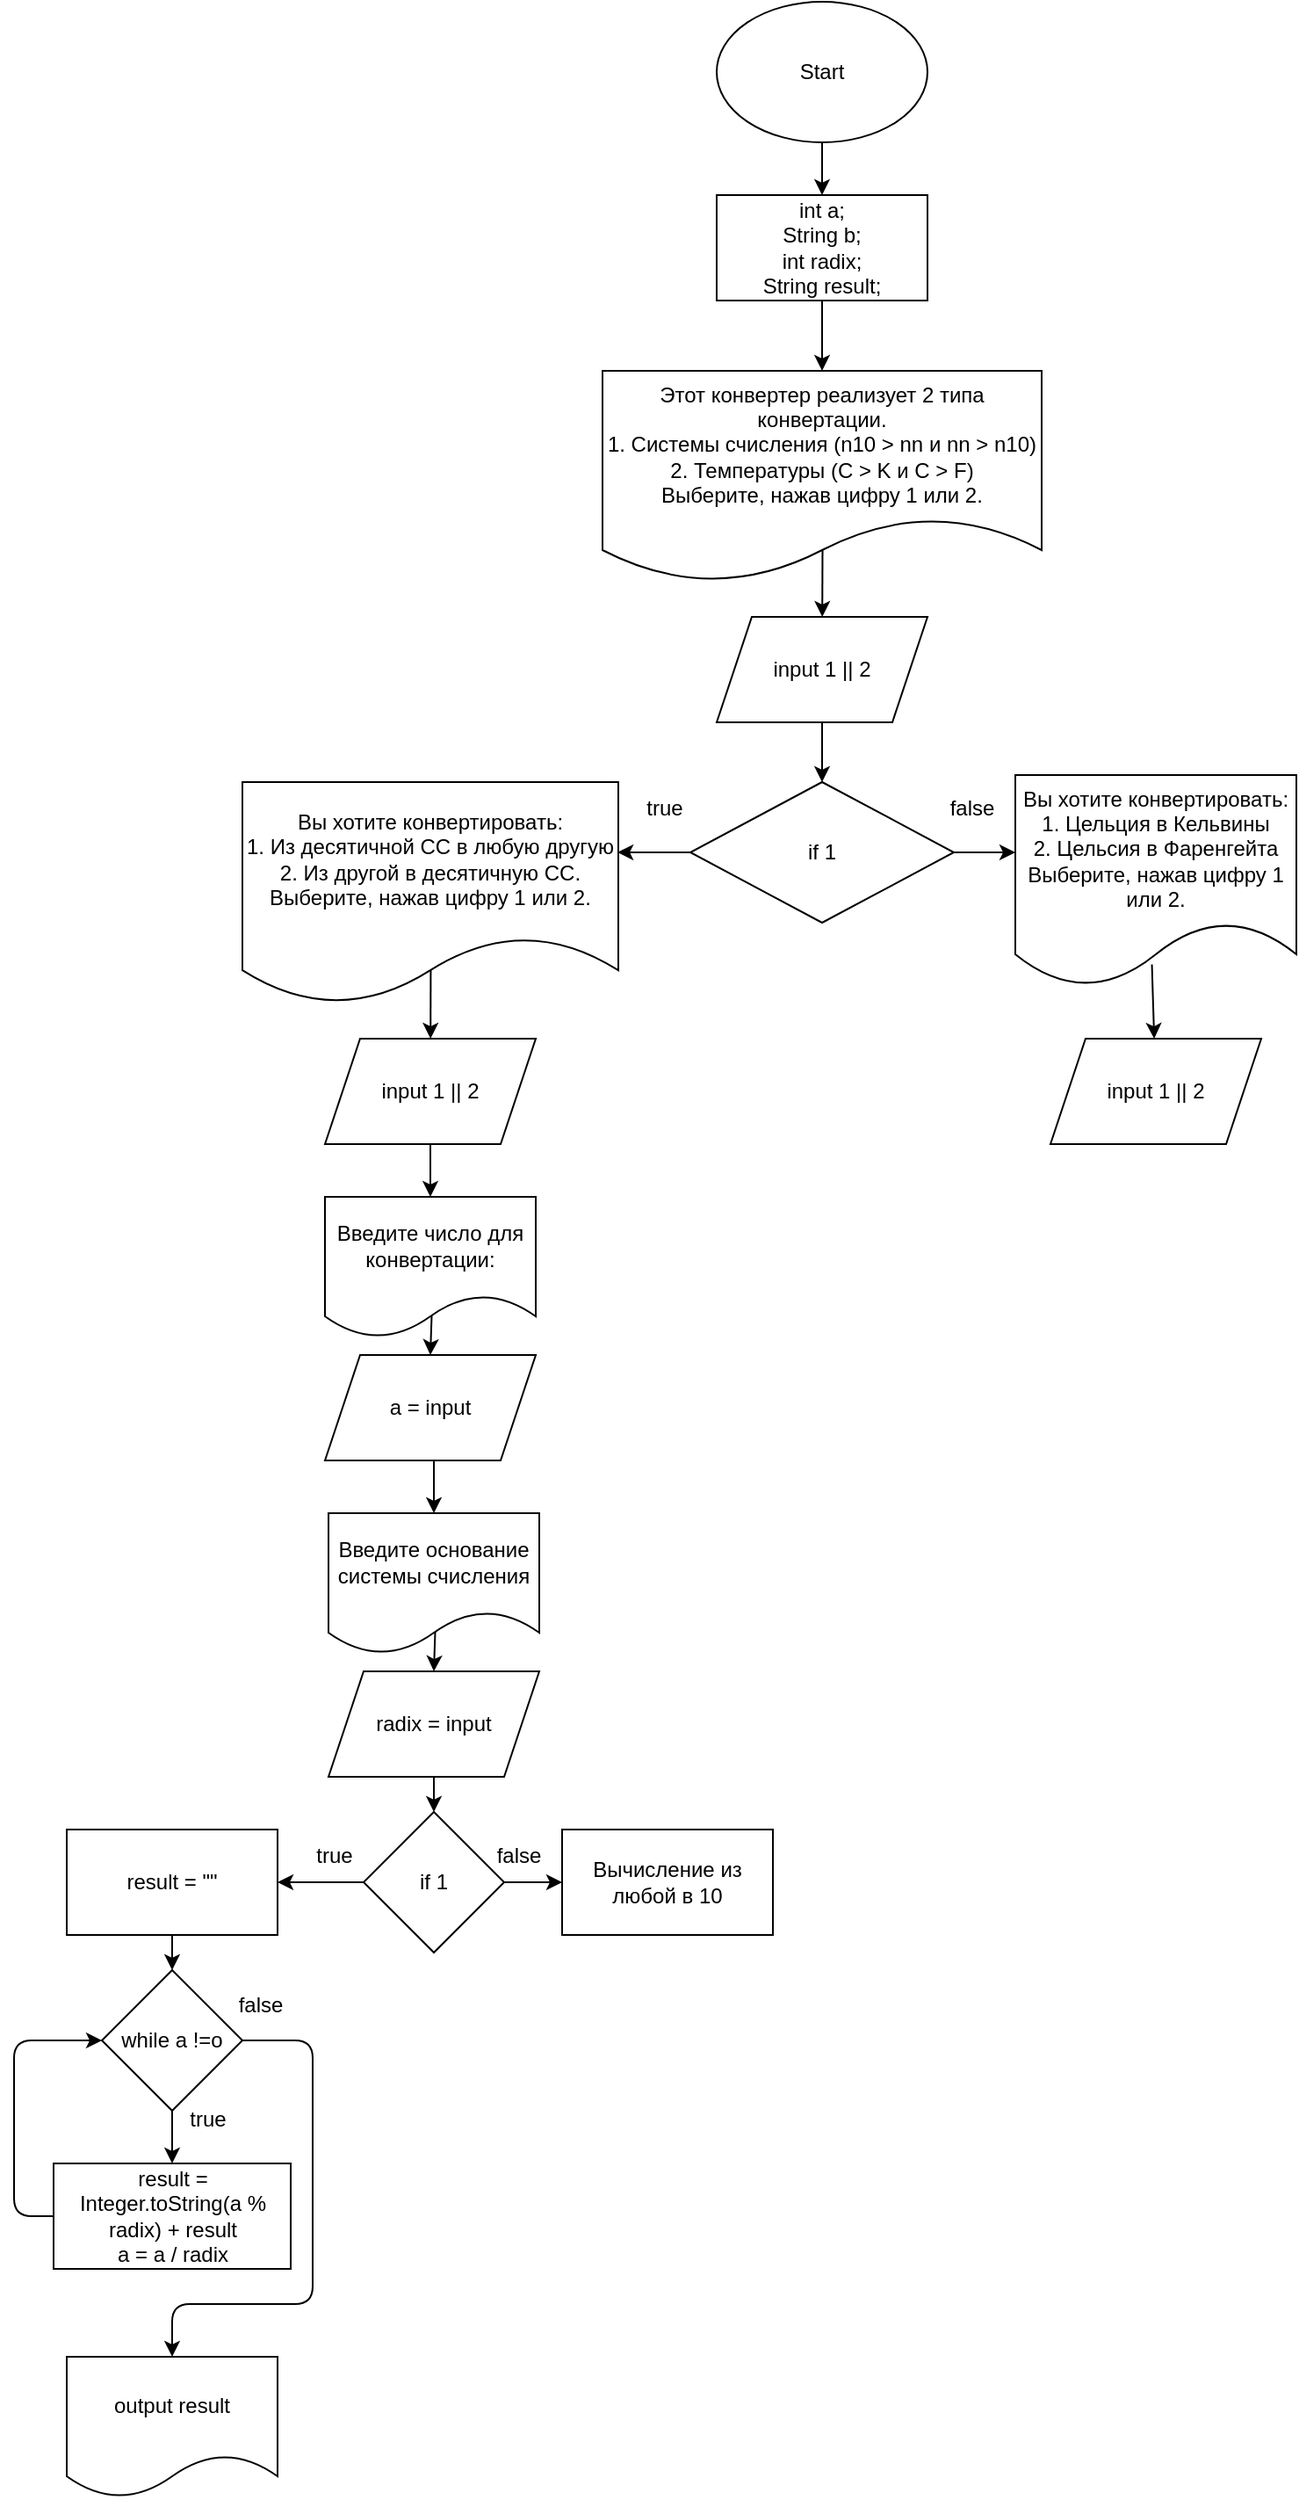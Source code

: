 <mxfile>
    <diagram id="3P1R0MGVakDXfWJvZYJ1" name="Страница 1">
        <mxGraphModel dx="1548" dy="314" grid="1" gridSize="10" guides="1" tooltips="1" connect="1" arrows="1" fold="1" page="1" pageScale="1" pageWidth="827" pageHeight="1169" math="0" shadow="0">
            <root>
                <mxCell id="0"/>
                <mxCell id="1" parent="0"/>
                <mxCell id="55" value="" style="edgeStyle=none;html=1;" parent="1" source="3" target="54" edge="1">
                    <mxGeometry relative="1" as="geometry"/>
                </mxCell>
                <mxCell id="3" value="Start" style="ellipse;whiteSpace=wrap;html=1;" parent="1" vertex="1">
                    <mxGeometry x="-60" width="120" height="80" as="geometry"/>
                </mxCell>
                <mxCell id="20" value="" style="edgeStyle=none;html=1;exitX=0.501;exitY=0.842;exitDx=0;exitDy=0;exitPerimeter=0;" parent="1" source="4" target="19" edge="1">
                    <mxGeometry relative="1" as="geometry"/>
                </mxCell>
                <mxCell id="4" value="Этот конвертер реализует 2 типа конвертации.&lt;br&gt;1. Системы счисления (n10 &amp;gt; nn и nn &amp;gt; n10)&lt;br&gt;2. Температуры (C &amp;gt; K и С &amp;gt; F)&lt;br&gt;Выберите, нажав цифру 1 или 2." style="shape=document;whiteSpace=wrap;html=1;boundedLbl=1;" parent="1" vertex="1">
                    <mxGeometry x="-125" y="210" width="250" height="120" as="geometry"/>
                </mxCell>
                <mxCell id="11" style="edgeStyle=none;html=1;exitX=1;exitY=0.5;exitDx=0;exitDy=0;" parent="1" source="8" edge="1">
                    <mxGeometry relative="1" as="geometry">
                        <mxPoint x="110" y="484" as="targetPoint"/>
                    </mxGeometry>
                </mxCell>
                <mxCell id="8" value="if 1" style="rhombus;whiteSpace=wrap;html=1;" parent="1" vertex="1">
                    <mxGeometry x="-75" y="444" width="150" height="80" as="geometry"/>
                </mxCell>
                <mxCell id="30" value="" style="edgeStyle=none;html=1;exitX=0.486;exitY=0.898;exitDx=0;exitDy=0;exitPerimeter=0;" parent="1" source="14" target="28" edge="1">
                    <mxGeometry relative="1" as="geometry"/>
                </mxCell>
                <mxCell id="14" value="Вы хотите конвертировать:&lt;br&gt;1.&amp;nbsp;Цельция в&amp;nbsp;Кельвины&lt;br&gt;2. Цельсия в Фаренгейта&lt;br&gt;Выберите, нажав цифру 1 или 2." style="shape=document;whiteSpace=wrap;html=1;boundedLbl=1;" parent="1" vertex="1">
                    <mxGeometry x="110" y="440" width="160" height="120" as="geometry"/>
                </mxCell>
                <mxCell id="16" value="false" style="text;html=1;align=center;verticalAlign=middle;resizable=0;points=[];autosize=1;strokeColor=none;fillColor=none;" parent="1" vertex="1">
                    <mxGeometry x="60" y="444" width="50" height="30" as="geometry"/>
                </mxCell>
                <mxCell id="21" value="" style="edgeStyle=none;html=1;exitX=0.5;exitY=1;exitDx=0;exitDy=0;" parent="1" source="19" target="8" edge="1">
                    <mxGeometry relative="1" as="geometry"/>
                </mxCell>
                <mxCell id="19" value="input 1 || 2" style="shape=parallelogram;perimeter=parallelogramPerimeter;whiteSpace=wrap;html=1;fixedSize=1;" parent="1" vertex="1">
                    <mxGeometry x="-60" y="350" width="120" height="60" as="geometry"/>
                </mxCell>
                <mxCell id="31" value="" style="edgeStyle=none;html=1;exitX=0.501;exitY=0.84;exitDx=0;exitDy=0;exitPerimeter=0;" parent="1" source="22" target="27" edge="1">
                    <mxGeometry relative="1" as="geometry"/>
                </mxCell>
                <mxCell id="22" value="Вы хотите конвертировать:&lt;br&gt;1. Из десятичной СС в любую другую&lt;br&gt;2. Из другой в десятичную СС.&lt;br&gt;Выберите, нажав цифру 1 или 2." style="shape=document;whiteSpace=wrap;html=1;boundedLbl=1;" parent="1" vertex="1">
                    <mxGeometry x="-330" y="444" width="214" height="126" as="geometry"/>
                </mxCell>
                <mxCell id="46" value="" style="edgeStyle=none;html=1;" parent="1" target="34" edge="1">
                    <mxGeometry relative="1" as="geometry">
                        <mxPoint x="-221" y="830" as="sourcePoint"/>
                    </mxGeometry>
                </mxCell>
                <mxCell id="60" value="" style="edgeStyle=none;html=1;" parent="1" source="27" target="58" edge="1">
                    <mxGeometry relative="1" as="geometry"/>
                </mxCell>
                <mxCell id="27" value="input 1 || 2" style="shape=parallelogram;perimeter=parallelogramPerimeter;whiteSpace=wrap;html=1;fixedSize=1;" parent="1" vertex="1">
                    <mxGeometry x="-283" y="590" width="120" height="60" as="geometry"/>
                </mxCell>
                <mxCell id="28" value="input 1 || 2" style="shape=parallelogram;perimeter=parallelogramPerimeter;whiteSpace=wrap;html=1;fixedSize=1;" parent="1" vertex="1">
                    <mxGeometry x="130" y="590" width="120" height="60" as="geometry"/>
                </mxCell>
                <mxCell id="49" value="" style="edgeStyle=none;html=1;" parent="1" source="32" target="61" edge="1">
                    <mxGeometry relative="1" as="geometry">
                        <mxPoint x="-308" y="1070" as="targetPoint"/>
                    </mxGeometry>
                </mxCell>
                <mxCell id="52" value="" style="edgeStyle=none;html=1;" parent="1" source="32" target="51" edge="1">
                    <mxGeometry relative="1" as="geometry"/>
                </mxCell>
                <mxCell id="32" value="if 1" style="rhombus;whiteSpace=wrap;html=1;" parent="1" vertex="1">
                    <mxGeometry x="-261" y="1030" width="80" height="80" as="geometry"/>
                </mxCell>
                <mxCell id="45" value="" style="edgeStyle=none;html=1;entryX=0.5;entryY=0;entryDx=0;entryDy=0;" parent="1" target="43" edge="1">
                    <mxGeometry relative="1" as="geometry">
                        <mxPoint x="-220" y="920" as="sourcePoint"/>
                        <mxPoint x="-218" y="950" as="targetPoint"/>
                    </mxGeometry>
                </mxCell>
                <mxCell id="34" value="Введите основание системы счисления" style="shape=document;whiteSpace=wrap;html=1;boundedLbl=1;" parent="1" vertex="1">
                    <mxGeometry x="-281" y="860" width="120" height="80" as="geometry"/>
                </mxCell>
                <mxCell id="41" value="" style="edgeStyle=none;html=1;exitX=0;exitY=0.5;exitDx=0;exitDy=0;entryX=0.998;entryY=0.317;entryDx=0;entryDy=0;entryPerimeter=0;" parent="1" source="8" target="22" edge="1">
                    <mxGeometry relative="1" as="geometry">
                        <mxPoint x="-128.638" y="395" as="sourcePoint"/>
                    </mxGeometry>
                </mxCell>
                <mxCell id="42" value="true" style="text;html=1;align=center;verticalAlign=middle;resizable=0;points=[];autosize=1;strokeColor=none;fillColor=none;" parent="1" vertex="1">
                    <mxGeometry x="-110" y="444" width="40" height="30" as="geometry"/>
                </mxCell>
                <mxCell id="47" value="" style="edgeStyle=none;html=1;" parent="1" source="43" target="32" edge="1">
                    <mxGeometry relative="1" as="geometry"/>
                </mxCell>
                <mxCell id="43" value="radix = input" style="shape=parallelogram;perimeter=parallelogramPerimeter;whiteSpace=wrap;html=1;fixedSize=1;" parent="1" vertex="1">
                    <mxGeometry x="-281" y="950" width="120" height="60" as="geometry"/>
                </mxCell>
                <mxCell id="50" value="true" style="text;html=1;align=center;verticalAlign=middle;resizable=0;points=[];autosize=1;strokeColor=none;fillColor=none;" parent="1" vertex="1">
                    <mxGeometry x="-298" y="1040" width="40" height="30" as="geometry"/>
                </mxCell>
                <mxCell id="51" value="Вычисление из любой в 10" style="whiteSpace=wrap;html=1;" parent="1" vertex="1">
                    <mxGeometry x="-148" y="1040" width="120" height="60" as="geometry"/>
                </mxCell>
                <mxCell id="53" value="false" style="text;html=1;align=center;verticalAlign=middle;resizable=0;points=[];autosize=1;strokeColor=none;fillColor=none;" parent="1" vertex="1">
                    <mxGeometry x="-198" y="1040" width="50" height="30" as="geometry"/>
                </mxCell>
                <mxCell id="56" value="" style="edgeStyle=none;html=1;" parent="1" source="54" target="4" edge="1">
                    <mxGeometry relative="1" as="geometry"/>
                </mxCell>
                <mxCell id="54" value="int a;&lt;br&gt;String b;&lt;br&gt;int radix;&lt;br&gt;String result;" style="whiteSpace=wrap;html=1;" parent="1" vertex="1">
                    <mxGeometry x="-60" y="110" width="120" height="60" as="geometry"/>
                </mxCell>
                <mxCell id="57" value="" style="edgeStyle=none;html=1;entryX=0.5;entryY=0;entryDx=0;entryDy=0;" parent="1" target="59" edge="1">
                    <mxGeometry relative="1" as="geometry">
                        <mxPoint x="-222" y="740" as="sourcePoint"/>
                        <mxPoint x="-220" y="770" as="targetPoint"/>
                    </mxGeometry>
                </mxCell>
                <mxCell id="58" value="Введите число для конвертации:" style="shape=document;whiteSpace=wrap;html=1;boundedLbl=1;" parent="1" vertex="1">
                    <mxGeometry x="-283" y="680" width="120" height="80" as="geometry"/>
                </mxCell>
                <mxCell id="59" value="а = input" style="shape=parallelogram;perimeter=parallelogramPerimeter;whiteSpace=wrap;html=1;fixedSize=1;" parent="1" vertex="1">
                    <mxGeometry x="-283" y="770" width="120" height="60" as="geometry"/>
                </mxCell>
                <mxCell id="63" value="" style="edgeStyle=none;html=1;" parent="1" source="61" target="62" edge="1">
                    <mxGeometry relative="1" as="geometry"/>
                </mxCell>
                <mxCell id="61" value="result = &quot;&quot;" style="rounded=0;whiteSpace=wrap;html=1;" parent="1" vertex="1">
                    <mxGeometry x="-430" y="1040" width="120" height="60" as="geometry"/>
                </mxCell>
                <mxCell id="65" value="" style="edgeStyle=none;html=1;" parent="1" source="62" target="64" edge="1">
                    <mxGeometry relative="1" as="geometry"/>
                </mxCell>
                <mxCell id="72" style="edgeStyle=none;html=1;" parent="1" source="62" edge="1">
                    <mxGeometry relative="1" as="geometry">
                        <mxPoint x="-370" y="1340" as="targetPoint"/>
                        <Array as="points">
                            <mxPoint x="-290" y="1160"/>
                            <mxPoint x="-290" y="1310"/>
                            <mxPoint x="-370" y="1310"/>
                        </Array>
                    </mxGeometry>
                </mxCell>
                <mxCell id="62" value="while a !=o" style="rhombus;whiteSpace=wrap;html=1;rounded=0;" parent="1" vertex="1">
                    <mxGeometry x="-410" y="1120" width="80" height="80" as="geometry"/>
                </mxCell>
                <mxCell id="71" style="edgeStyle=none;html=1;entryX=0;entryY=0.5;entryDx=0;entryDy=0;exitX=0;exitY=0.5;exitDx=0;exitDy=0;" parent="1" source="64" target="62" edge="1">
                    <mxGeometry relative="1" as="geometry">
                        <Array as="points">
                            <mxPoint x="-460" y="1260"/>
                            <mxPoint x="-460" y="1160"/>
                        </Array>
                    </mxGeometry>
                </mxCell>
                <mxCell id="64" value="result = Integer.toString(a % radix) + result&lt;br&gt;a = a / radix" style="whiteSpace=wrap;html=1;rounded=0;" parent="1" vertex="1">
                    <mxGeometry x="-437.5" y="1230" width="135" height="60" as="geometry"/>
                </mxCell>
                <mxCell id="69" value="true" style="text;html=1;align=center;verticalAlign=middle;resizable=0;points=[];autosize=1;strokeColor=none;fillColor=none;" parent="1" vertex="1">
                    <mxGeometry x="-370" y="1190" width="40" height="30" as="geometry"/>
                </mxCell>
                <mxCell id="73" value="false" style="text;html=1;align=center;verticalAlign=middle;resizable=0;points=[];autosize=1;strokeColor=none;fillColor=none;" parent="1" vertex="1">
                    <mxGeometry x="-345" y="1125" width="50" height="30" as="geometry"/>
                </mxCell>
                <mxCell id="74" value="output result" style="shape=document;whiteSpace=wrap;html=1;boundedLbl=1;" parent="1" vertex="1">
                    <mxGeometry x="-430" y="1340" width="120" height="80" as="geometry"/>
                </mxCell>
            </root>
        </mxGraphModel>
    </diagram>
</mxfile>